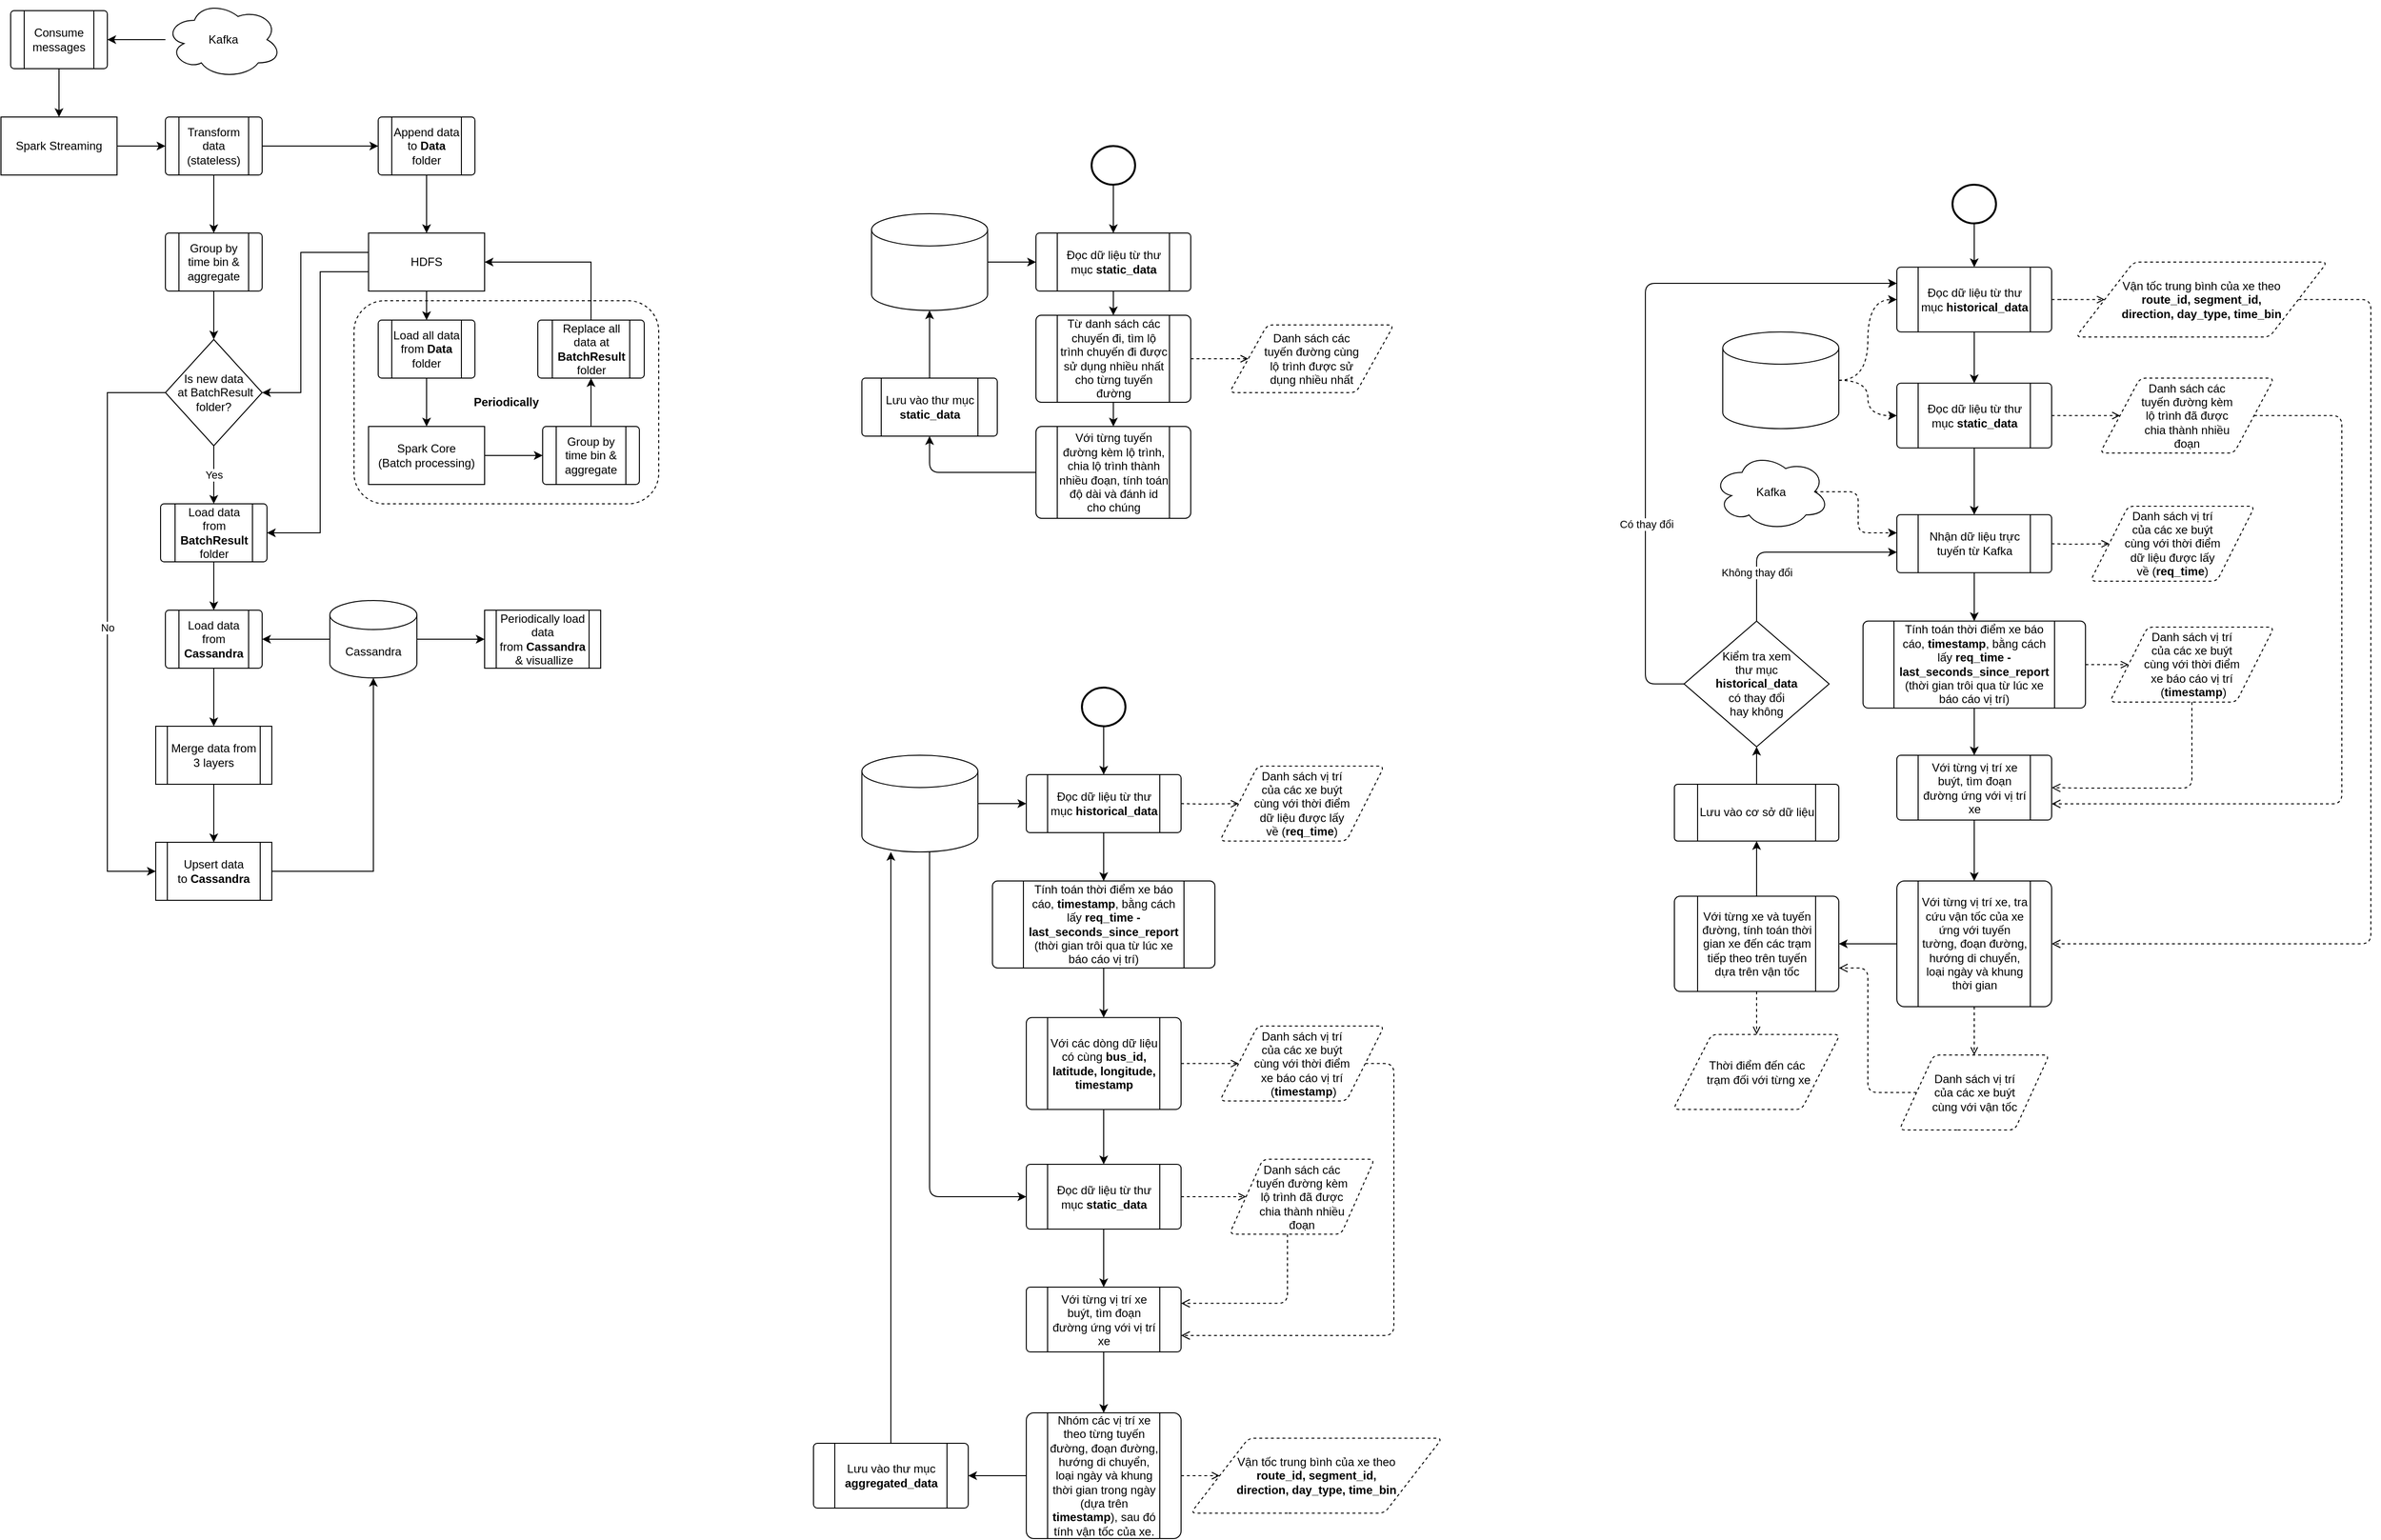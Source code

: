 <mxfile version="14.7.6" type="device"><diagram id="qMFnekn4dBkwKcCyuMU6" name="Page-1"><mxGraphModel dx="1422" dy="801" grid="1" gridSize="10" guides="1" tooltips="1" connect="1" arrows="1" fold="1" page="1" pageScale="1" pageWidth="850" pageHeight="1100" math="0" shadow="0"><root><mxCell id="0"/><mxCell id="1" parent="0"/><mxCell id="l1wOD4nBkUBlTTTb_DvG-64" value="" style="group" parent="1" vertex="1" connectable="0"><mxGeometry x="50" y="400" width="680" height="930" as="geometry"/></mxCell><mxCell id="l1wOD4nBkUBlTTTb_DvG-41" value="&lt;b&gt;Periodically&lt;/b&gt;" style="rounded=1;whiteSpace=wrap;html=1;strokeWidth=1;dashed=1;" parent="l1wOD4nBkUBlTTTb_DvG-64" vertex="1"><mxGeometry x="365" y="310" width="315" height="210" as="geometry"/></mxCell><mxCell id="l1wOD4nBkUBlTTTb_DvG-1" value="Kafka" style="ellipse;shape=cloud;whiteSpace=wrap;html=1;" parent="l1wOD4nBkUBlTTTb_DvG-64" vertex="1"><mxGeometry x="170" width="120" height="80" as="geometry"/></mxCell><mxCell id="l1wOD4nBkUBlTTTb_DvG-2" value="HDFS" style="rounded=0;whiteSpace=wrap;html=1;" parent="l1wOD4nBkUBlTTTb_DvG-64" vertex="1"><mxGeometry x="380" y="240" width="120" height="60" as="geometry"/></mxCell><mxCell id="l1wOD4nBkUBlTTTb_DvG-4" value="Consume messages" style="verticalLabelPosition=middle;verticalAlign=middle;html=1;shape=process;whiteSpace=wrap;rounded=1;size=0.14;arcSize=6;labelPosition=center;align=center;" parent="l1wOD4nBkUBlTTTb_DvG-64" vertex="1"><mxGeometry x="10" y="10" width="100" height="60" as="geometry"/></mxCell><mxCell id="l1wOD4nBkUBlTTTb_DvG-6" style="edgeStyle=orthogonalEdgeStyle;rounded=0;orthogonalLoop=1;jettySize=auto;html=1;" parent="l1wOD4nBkUBlTTTb_DvG-64" source="l1wOD4nBkUBlTTTb_DvG-1" target="l1wOD4nBkUBlTTTb_DvG-4" edge="1"><mxGeometry relative="1" as="geometry"/></mxCell><mxCell id="l1wOD4nBkUBlTTTb_DvG-5" value="Spark Streaming" style="rounded=0;whiteSpace=wrap;html=1;" parent="l1wOD4nBkUBlTTTb_DvG-64" vertex="1"><mxGeometry y="120" width="120" height="60" as="geometry"/></mxCell><mxCell id="l1wOD4nBkUBlTTTb_DvG-7" style="edgeStyle=orthogonalEdgeStyle;rounded=0;orthogonalLoop=1;jettySize=auto;html=1;entryX=0.5;entryY=0;entryDx=0;entryDy=0;" parent="l1wOD4nBkUBlTTTb_DvG-64" source="l1wOD4nBkUBlTTTb_DvG-4" target="l1wOD4nBkUBlTTTb_DvG-5" edge="1"><mxGeometry relative="1" as="geometry"/></mxCell><mxCell id="l1wOD4nBkUBlTTTb_DvG-8" value="Transform data (stateless)" style="verticalLabelPosition=middle;verticalAlign=middle;html=1;shape=process;whiteSpace=wrap;rounded=1;size=0.14;arcSize=6;labelPosition=center;align=center;" parent="l1wOD4nBkUBlTTTb_DvG-64" vertex="1"><mxGeometry x="170" y="120" width="100" height="60" as="geometry"/></mxCell><mxCell id="l1wOD4nBkUBlTTTb_DvG-35" style="edgeStyle=orthogonalEdgeStyle;rounded=0;orthogonalLoop=1;jettySize=auto;html=1;entryX=0;entryY=0.5;entryDx=0;entryDy=0;" parent="l1wOD4nBkUBlTTTb_DvG-64" source="l1wOD4nBkUBlTTTb_DvG-5" target="l1wOD4nBkUBlTTTb_DvG-8" edge="1"><mxGeometry relative="1" as="geometry"/></mxCell><mxCell id="l1wOD4nBkUBlTTTb_DvG-18" style="edgeStyle=orthogonalEdgeStyle;rounded=0;orthogonalLoop=1;jettySize=auto;html=1;" parent="l1wOD4nBkUBlTTTb_DvG-64" source="l1wOD4nBkUBlTTTb_DvG-11" target="l1wOD4nBkUBlTTTb_DvG-2" edge="1"><mxGeometry relative="1" as="geometry"/></mxCell><mxCell id="l1wOD4nBkUBlTTTb_DvG-11" value="Append data to &lt;b&gt;Data&lt;/b&gt; folder" style="verticalLabelPosition=middle;verticalAlign=middle;html=1;shape=process;whiteSpace=wrap;rounded=1;size=0.14;arcSize=6;labelPosition=center;align=center;" parent="l1wOD4nBkUBlTTTb_DvG-64" vertex="1"><mxGeometry x="390" y="120" width="100" height="60" as="geometry"/></mxCell><mxCell id="l1wOD4nBkUBlTTTb_DvG-10" style="edgeStyle=orthogonalEdgeStyle;rounded=0;orthogonalLoop=1;jettySize=auto;html=1;entryX=0;entryY=0.5;entryDx=0;entryDy=0;" parent="l1wOD4nBkUBlTTTb_DvG-64" source="l1wOD4nBkUBlTTTb_DvG-8" target="l1wOD4nBkUBlTTTb_DvG-11" edge="1"><mxGeometry relative="1" as="geometry"><mxPoint x="360" y="150" as="targetPoint"/></mxGeometry></mxCell><mxCell id="l1wOD4nBkUBlTTTb_DvG-14" value="Group by time bin &amp;amp; aggregate" style="verticalLabelPosition=middle;verticalAlign=middle;html=1;shape=process;whiteSpace=wrap;rounded=1;size=0.14;arcSize=6;labelPosition=center;align=center;" parent="l1wOD4nBkUBlTTTb_DvG-64" vertex="1"><mxGeometry x="170" y="240" width="100" height="60" as="geometry"/></mxCell><mxCell id="l1wOD4nBkUBlTTTb_DvG-13" style="edgeStyle=orthogonalEdgeStyle;rounded=0;orthogonalLoop=1;jettySize=auto;html=1;entryX=0.5;entryY=0;entryDx=0;entryDy=0;" parent="l1wOD4nBkUBlTTTb_DvG-64" source="l1wOD4nBkUBlTTTb_DvG-8" target="l1wOD4nBkUBlTTTb_DvG-14" edge="1"><mxGeometry relative="1" as="geometry"><mxPoint x="220" y="230" as="targetPoint"/></mxGeometry></mxCell><mxCell id="l1wOD4nBkUBlTTTb_DvG-16" value="Is new data&lt;br&gt;&amp;nbsp;at BatchResult folder?" style="strokeWidth=1;html=1;shape=mxgraph.flowchart.decision;whiteSpace=wrap;" parent="l1wOD4nBkUBlTTTb_DvG-64" vertex="1"><mxGeometry x="170" y="350" width="100" height="110" as="geometry"/></mxCell><mxCell id="l1wOD4nBkUBlTTTb_DvG-39" style="edgeStyle=orthogonalEdgeStyle;rounded=0;orthogonalLoop=1;jettySize=auto;html=1;entryX=1;entryY=0.5;entryDx=0;entryDy=0;entryPerimeter=0;" parent="l1wOD4nBkUBlTTTb_DvG-64" source="l1wOD4nBkUBlTTTb_DvG-2" target="l1wOD4nBkUBlTTTb_DvG-16" edge="1"><mxGeometry relative="1" as="geometry"><Array as="points"><mxPoint x="310" y="260"/><mxPoint x="310" y="405"/></Array></mxGeometry></mxCell><mxCell id="l1wOD4nBkUBlTTTb_DvG-33" style="edgeStyle=orthogonalEdgeStyle;rounded=0;orthogonalLoop=1;jettySize=auto;html=1;entryX=0.5;entryY=0;entryDx=0;entryDy=0;entryPerimeter=0;" parent="l1wOD4nBkUBlTTTb_DvG-64" source="l1wOD4nBkUBlTTTb_DvG-14" target="l1wOD4nBkUBlTTTb_DvG-16" edge="1"><mxGeometry relative="1" as="geometry"/></mxCell><mxCell id="l1wOD4nBkUBlTTTb_DvG-19" value="Load all data from &lt;b&gt;Data&lt;/b&gt; folder" style="verticalLabelPosition=middle;verticalAlign=middle;html=1;shape=process;whiteSpace=wrap;rounded=1;size=0.14;arcSize=6;labelPosition=center;align=center;" parent="l1wOD4nBkUBlTTTb_DvG-64" vertex="1"><mxGeometry x="390" y="330" width="100" height="60" as="geometry"/></mxCell><mxCell id="l1wOD4nBkUBlTTTb_DvG-20" style="edgeStyle=orthogonalEdgeStyle;rounded=0;orthogonalLoop=1;jettySize=auto;html=1;entryX=0.5;entryY=0;entryDx=0;entryDy=0;" parent="l1wOD4nBkUBlTTTb_DvG-64" source="l1wOD4nBkUBlTTTb_DvG-2" target="l1wOD4nBkUBlTTTb_DvG-19" edge="1"><mxGeometry relative="1" as="geometry"><mxPoint x="440" y="350" as="targetPoint"/></mxGeometry></mxCell><mxCell id="l1wOD4nBkUBlTTTb_DvG-23" value="Spark Core&lt;br&gt;(Batch processing)" style="rounded=0;whiteSpace=wrap;html=1;" parent="l1wOD4nBkUBlTTTb_DvG-64" vertex="1"><mxGeometry x="380" y="440" width="120" height="60" as="geometry"/></mxCell><mxCell id="l1wOD4nBkUBlTTTb_DvG-24" style="edgeStyle=orthogonalEdgeStyle;rounded=0;orthogonalLoop=1;jettySize=auto;html=1;entryX=0.5;entryY=0;entryDx=0;entryDy=0;" parent="l1wOD4nBkUBlTTTb_DvG-64" source="l1wOD4nBkUBlTTTb_DvG-19" target="l1wOD4nBkUBlTTTb_DvG-23" edge="1"><mxGeometry relative="1" as="geometry"/></mxCell><mxCell id="l1wOD4nBkUBlTTTb_DvG-27" value="Group by time bin &amp;amp; aggregate" style="verticalLabelPosition=middle;verticalAlign=middle;html=1;shape=process;whiteSpace=wrap;rounded=1;size=0.14;arcSize=6;labelPosition=center;align=center;" parent="l1wOD4nBkUBlTTTb_DvG-64" vertex="1"><mxGeometry x="560" y="440" width="100" height="60" as="geometry"/></mxCell><mxCell id="l1wOD4nBkUBlTTTb_DvG-25" style="edgeStyle=orthogonalEdgeStyle;rounded=0;orthogonalLoop=1;jettySize=auto;html=1;entryX=0;entryY=0.5;entryDx=0;entryDy=0;" parent="l1wOD4nBkUBlTTTb_DvG-64" source="l1wOD4nBkUBlTTTb_DvG-23" target="l1wOD4nBkUBlTTTb_DvG-27" edge="1"><mxGeometry relative="1" as="geometry"><mxPoint x="560" y="490" as="targetPoint"/></mxGeometry></mxCell><mxCell id="l1wOD4nBkUBlTTTb_DvG-32" style="edgeStyle=orthogonalEdgeStyle;rounded=0;orthogonalLoop=1;jettySize=auto;html=1;entryX=1;entryY=0.5;entryDx=0;entryDy=0;" parent="l1wOD4nBkUBlTTTb_DvG-64" source="l1wOD4nBkUBlTTTb_DvG-30" target="l1wOD4nBkUBlTTTb_DvG-2" edge="1"><mxGeometry relative="1" as="geometry"><Array as="points"><mxPoint x="610" y="270"/></Array></mxGeometry></mxCell><mxCell id="l1wOD4nBkUBlTTTb_DvG-30" value="Replace all data at &lt;b&gt;BatchResult&lt;/b&gt; folder" style="verticalLabelPosition=middle;verticalAlign=middle;html=1;shape=process;whiteSpace=wrap;rounded=1;size=0.14;arcSize=6;labelPosition=center;align=center;" parent="l1wOD4nBkUBlTTTb_DvG-64" vertex="1"><mxGeometry x="555" y="330" width="110" height="60" as="geometry"/></mxCell><mxCell id="l1wOD4nBkUBlTTTb_DvG-31" style="edgeStyle=orthogonalEdgeStyle;rounded=0;orthogonalLoop=1;jettySize=auto;html=1;" parent="l1wOD4nBkUBlTTTb_DvG-64" source="l1wOD4nBkUBlTTTb_DvG-27" target="l1wOD4nBkUBlTTTb_DvG-30" edge="1"><mxGeometry relative="1" as="geometry"/></mxCell><mxCell id="l1wOD4nBkUBlTTTb_DvG-37" value="Load data from &lt;b&gt;BatchResult&lt;/b&gt; folder" style="verticalLabelPosition=middle;verticalAlign=middle;html=1;shape=process;whiteSpace=wrap;rounded=1;size=0.14;arcSize=6;labelPosition=center;align=center;" parent="l1wOD4nBkUBlTTTb_DvG-64" vertex="1"><mxGeometry x="165" y="520" width="110" height="60" as="geometry"/></mxCell><mxCell id="l1wOD4nBkUBlTTTb_DvG-40" style="edgeStyle=orthogonalEdgeStyle;rounded=0;orthogonalLoop=1;jettySize=auto;html=1;entryX=1;entryY=0.5;entryDx=0;entryDy=0;" parent="l1wOD4nBkUBlTTTb_DvG-64" source="l1wOD4nBkUBlTTTb_DvG-2" target="l1wOD4nBkUBlTTTb_DvG-37" edge="1"><mxGeometry relative="1" as="geometry"><Array as="points"><mxPoint x="330" y="280"/><mxPoint x="330" y="550"/></Array></mxGeometry></mxCell><mxCell id="l1wOD4nBkUBlTTTb_DvG-34" value="Yes" style="edgeStyle=orthogonalEdgeStyle;rounded=0;orthogonalLoop=1;jettySize=auto;html=1;entryX=0.5;entryY=0;entryDx=0;entryDy=0;" parent="l1wOD4nBkUBlTTTb_DvG-64" source="l1wOD4nBkUBlTTTb_DvG-16" target="l1wOD4nBkUBlTTTb_DvG-37" edge="1"><mxGeometry relative="1" as="geometry"><mxPoint x="220" y="520" as="targetPoint"/></mxGeometry></mxCell><mxCell id="l1wOD4nBkUBlTTTb_DvG-45" value="Load data from &lt;b&gt;Cassandra&lt;/b&gt;" style="verticalLabelPosition=middle;verticalAlign=middle;html=1;shape=process;whiteSpace=wrap;rounded=1;size=0.14;arcSize=6;labelPosition=center;align=center;" parent="l1wOD4nBkUBlTTTb_DvG-64" vertex="1"><mxGeometry x="170" y="630" width="100" height="60" as="geometry"/></mxCell><mxCell id="l1wOD4nBkUBlTTTb_DvG-48" style="edgeStyle=orthogonalEdgeStyle;rounded=0;orthogonalLoop=1;jettySize=auto;html=1;entryX=0.5;entryY=0;entryDx=0;entryDy=0;" parent="l1wOD4nBkUBlTTTb_DvG-64" source="l1wOD4nBkUBlTTTb_DvG-37" target="l1wOD4nBkUBlTTTb_DvG-45" edge="1"><mxGeometry relative="1" as="geometry"/></mxCell><mxCell id="l1wOD4nBkUBlTTTb_DvG-49" value="Merge data from 3 layers" style="shape=process;whiteSpace=wrap;html=1;backgroundOutline=1;strokeWidth=1;" parent="l1wOD4nBkUBlTTTb_DvG-64" vertex="1"><mxGeometry x="160" y="750" width="120" height="60" as="geometry"/></mxCell><mxCell id="l1wOD4nBkUBlTTTb_DvG-56" style="edgeStyle=orthogonalEdgeStyle;rounded=0;orthogonalLoop=1;jettySize=auto;html=1;entryX=0.5;entryY=0;entryDx=0;entryDy=0;" parent="l1wOD4nBkUBlTTTb_DvG-64" source="l1wOD4nBkUBlTTTb_DvG-45" target="l1wOD4nBkUBlTTTb_DvG-49" edge="1"><mxGeometry relative="1" as="geometry"/></mxCell><mxCell id="l1wOD4nBkUBlTTTb_DvG-61" style="edgeStyle=orthogonalEdgeStyle;rounded=0;orthogonalLoop=1;jettySize=auto;html=1;entryX=1;entryY=0.5;entryDx=0;entryDy=0;" parent="l1wOD4nBkUBlTTTb_DvG-64" source="l1wOD4nBkUBlTTTb_DvG-50" target="l1wOD4nBkUBlTTTb_DvG-45" edge="1"><mxGeometry relative="1" as="geometry"/></mxCell><mxCell id="l1wOD4nBkUBlTTTb_DvG-50" value="Cassandra" style="shape=cylinder3;whiteSpace=wrap;html=1;boundedLbl=1;backgroundOutline=1;size=15;strokeWidth=1;" parent="l1wOD4nBkUBlTTTb_DvG-64" vertex="1"><mxGeometry x="340" y="620" width="90" height="80" as="geometry"/></mxCell><mxCell id="l1wOD4nBkUBlTTTb_DvG-57" style="edgeStyle=orthogonalEdgeStyle;rounded=0;orthogonalLoop=1;jettySize=auto;html=1;entryX=0.5;entryY=1;entryDx=0;entryDy=0;entryPerimeter=0;" parent="l1wOD4nBkUBlTTTb_DvG-64" source="l1wOD4nBkUBlTTTb_DvG-54" target="l1wOD4nBkUBlTTTb_DvG-50" edge="1"><mxGeometry relative="1" as="geometry"/></mxCell><mxCell id="l1wOD4nBkUBlTTTb_DvG-54" value="Upsert data to&amp;nbsp;&lt;b&gt;Cassandra&lt;/b&gt;" style="shape=process;whiteSpace=wrap;html=1;backgroundOutline=1;strokeWidth=1;" parent="l1wOD4nBkUBlTTTb_DvG-64" vertex="1"><mxGeometry x="160" y="870" width="120" height="60" as="geometry"/></mxCell><mxCell id="l1wOD4nBkUBlTTTb_DvG-59" value="No" style="edgeStyle=orthogonalEdgeStyle;rounded=0;orthogonalLoop=1;jettySize=auto;html=1;entryX=0;entryY=0.5;entryDx=0;entryDy=0;" parent="l1wOD4nBkUBlTTTb_DvG-64" source="l1wOD4nBkUBlTTTb_DvG-16" target="l1wOD4nBkUBlTTTb_DvG-54" edge="1"><mxGeometry relative="1" as="geometry"><Array as="points"><mxPoint x="110" y="405"/><mxPoint x="110" y="900"/></Array></mxGeometry></mxCell><mxCell id="l1wOD4nBkUBlTTTb_DvG-55" style="edgeStyle=orthogonalEdgeStyle;rounded=0;orthogonalLoop=1;jettySize=auto;html=1;entryX=0.5;entryY=0;entryDx=0;entryDy=0;" parent="l1wOD4nBkUBlTTTb_DvG-64" source="l1wOD4nBkUBlTTTb_DvG-49" target="l1wOD4nBkUBlTTTb_DvG-54" edge="1"><mxGeometry relative="1" as="geometry"/></mxCell><mxCell id="l1wOD4nBkUBlTTTb_DvG-63" value="Periodically load data from&amp;nbsp;&lt;b&gt;Cassandra&lt;/b&gt;&lt;br&gt;&amp;nbsp;&amp;amp; visuallize" style="shape=process;whiteSpace=wrap;html=1;backgroundOutline=1;strokeWidth=1;" parent="l1wOD4nBkUBlTTTb_DvG-64" vertex="1"><mxGeometry x="500" y="630" width="120" height="60" as="geometry"/></mxCell><mxCell id="l1wOD4nBkUBlTTTb_DvG-62" style="edgeStyle=orthogonalEdgeStyle;rounded=0;orthogonalLoop=1;jettySize=auto;html=1;entryX=0;entryY=0.5;entryDx=0;entryDy=0;" parent="l1wOD4nBkUBlTTTb_DvG-64" source="l1wOD4nBkUBlTTTb_DvG-50" target="l1wOD4nBkUBlTTTb_DvG-63" edge="1"><mxGeometry relative="1" as="geometry"><mxPoint x="490" y="660" as="targetPoint"/></mxGeometry></mxCell><mxCell id="BM1fNFy99L5DrJd4SMUO-16" style="edgeStyle=orthogonalEdgeStyle;curved=1;rounded=0;orthogonalLoop=1;jettySize=auto;html=1;entryX=0.5;entryY=0;entryDx=0;entryDy=0;" parent="1" source="BM1fNFy99L5DrJd4SMUO-6" target="BM1fNFy99L5DrJd4SMUO-14" edge="1"><mxGeometry relative="1" as="geometry"/></mxCell><mxCell id="BM1fNFy99L5DrJd4SMUO-6" value="Đọc dữ liệu từ thư mục&amp;nbsp;&lt;b&gt;static_data&lt;/b&gt;" style="verticalLabelPosition=middle;verticalAlign=middle;html=1;shape=process;whiteSpace=wrap;rounded=1;size=0.14;arcSize=6;strokeWidth=1;labelPosition=center;align=center;" parent="1" vertex="1"><mxGeometry x="1120" y="640" width="160" height="60" as="geometry"/></mxCell><mxCell id="BM1fNFy99L5DrJd4SMUO-7" value="" style="group" parent="1" vertex="1" connectable="0"><mxGeometry x="950" y="620" width="120" height="100" as="geometry"/></mxCell><mxCell id="BM1fNFy99L5DrJd4SMUO-4" value="" style="strokeWidth=1;html=1;shape=mxgraph.flowchart.database;whiteSpace=wrap;" parent="BM1fNFy99L5DrJd4SMUO-7" vertex="1"><mxGeometry width="120" height="100" as="geometry"/></mxCell><mxCell id="BM1fNFy99L5DrJd4SMUO-5" value="" style="shape=image;verticalLabelPosition=bottom;labelBackgroundColor=#ffffff;verticalAlign=top;aspect=fixed;imageAspect=0;image=https://blog.groupe-sii.com/wp-content/uploads/2014/11/hadoop-hdfs.png;" parent="BM1fNFy99L5DrJd4SMUO-7" vertex="1"><mxGeometry x="17.61" y="40" width="84.77" height="40" as="geometry"/></mxCell><mxCell id="BM1fNFy99L5DrJd4SMUO-8" style="edgeStyle=orthogonalEdgeStyle;rounded=0;orthogonalLoop=1;jettySize=auto;html=1;entryX=0;entryY=0.5;entryDx=0;entryDy=0;" parent="1" source="BM1fNFy99L5DrJd4SMUO-4" target="BM1fNFy99L5DrJd4SMUO-6" edge="1"><mxGeometry relative="1" as="geometry"/></mxCell><mxCell id="BM1fNFy99L5DrJd4SMUO-10" style="edgeStyle=orthogonalEdgeStyle;rounded=0;orthogonalLoop=1;jettySize=auto;html=1;" parent="1" source="BM1fNFy99L5DrJd4SMUO-9" target="BM1fNFy99L5DrJd4SMUO-6" edge="1"><mxGeometry relative="1" as="geometry"/></mxCell><mxCell id="BM1fNFy99L5DrJd4SMUO-9" value="" style="strokeWidth=2;html=1;shape=mxgraph.flowchart.start_2;whiteSpace=wrap;" parent="1" vertex="1"><mxGeometry x="1177.5" y="550" width="45" height="40" as="geometry"/></mxCell><mxCell id="BM1fNFy99L5DrJd4SMUO-18" style="edgeStyle=orthogonalEdgeStyle;rounded=0;orthogonalLoop=1;jettySize=auto;html=1;dashed=1;endArrow=open;endFill=0;" parent="1" source="BM1fNFy99L5DrJd4SMUO-14" target="BM1fNFy99L5DrJd4SMUO-19" edge="1"><mxGeometry relative="1" as="geometry"><mxPoint x="1330" y="770" as="targetPoint"/></mxGeometry></mxCell><mxCell id="BM1fNFy99L5DrJd4SMUO-22" style="edgeStyle=orthogonalEdgeStyle;curved=1;rounded=0;orthogonalLoop=1;jettySize=auto;html=1;entryX=0.5;entryY=0;entryDx=0;entryDy=0;" parent="1" source="BM1fNFy99L5DrJd4SMUO-14" target="BM1fNFy99L5DrJd4SMUO-21" edge="1"><mxGeometry relative="1" as="geometry"/></mxCell><mxCell id="BM1fNFy99L5DrJd4SMUO-14" value="Từ danh sách các chuyến đi, tìm lộ trình chuyến đi được sử dụng nhiều nhất cho từng tuyến đường" style="verticalLabelPosition=middle;verticalAlign=middle;html=1;shape=process;whiteSpace=wrap;rounded=1;size=0.14;arcSize=6;strokeWidth=1;labelPosition=center;align=center;" parent="1" vertex="1"><mxGeometry x="1120" y="725" width="160" height="90" as="geometry"/></mxCell><mxCell id="BM1fNFy99L5DrJd4SMUO-19" value="Danh sách các&lt;br&gt;tuyến đường cùng&lt;br&gt;lộ trình được sử&lt;br&gt;dụng nhiều&amp;nbsp;nhất" style="shape=parallelogram;html=1;strokeWidth=1;perimeter=parallelogramPerimeter;whiteSpace=wrap;rounded=1;arcSize=12;size=0.23;horizontal=1;dashed=1;" parent="1" vertex="1"><mxGeometry x="1320" y="735" width="170" height="70" as="geometry"/></mxCell><mxCell id="BM1fNFy99L5DrJd4SMUO-26" style="edgeStyle=orthogonalEdgeStyle;rounded=0;orthogonalLoop=1;jettySize=auto;html=1;entryX=0;entryY=0.5;entryDx=0;entryDy=0;dashed=1;endArrow=open;endFill=0;exitX=1;exitY=0.5;exitDx=0;exitDy=0;" parent="1" source="EC834DUbwCelz73j_CgH-35" target="BM1fNFy99L5DrJd4SMUO-25" edge="1"><mxGeometry relative="1" as="geometry"><mxPoint x="1305" y="1641.75" as="sourcePoint"/></mxGeometry></mxCell><mxCell id="EC834DUbwCelz73j_CgH-4" style="edgeStyle=orthogonalEdgeStyle;rounded=1;orthogonalLoop=1;jettySize=auto;html=1;entryX=0.5;entryY=1;entryDx=0;entryDy=0;" parent="1" source="BM1fNFy99L5DrJd4SMUO-21" target="EC834DUbwCelz73j_CgH-3" edge="1"><mxGeometry relative="1" as="geometry"/></mxCell><mxCell id="BM1fNFy99L5DrJd4SMUO-21" value="Với từng tuyến đường kèm lộ trình, chia lộ trình thành nhiều đoạn, tính toán độ dài và đánh id cho chúng" style="verticalLabelPosition=middle;verticalAlign=middle;html=1;shape=process;whiteSpace=wrap;rounded=1;size=0.14;arcSize=6;strokeWidth=1;labelPosition=center;align=center;" parent="1" vertex="1"><mxGeometry x="1120" y="840" width="160" height="95" as="geometry"/></mxCell><mxCell id="EC834DUbwCelz73j_CgH-43" style="edgeStyle=orthogonalEdgeStyle;rounded=1;orthogonalLoop=1;jettySize=auto;html=1;entryX=1;entryY=0.25;entryDx=0;entryDy=0;endArrow=open;endFill=0;endSize=7;dashed=1;" parent="1" source="BM1fNFy99L5DrJd4SMUO-25" target="EC834DUbwCelz73j_CgH-42" edge="1"><mxGeometry relative="1" as="geometry"><Array as="points"><mxPoint x="1380" y="1747"/></Array></mxGeometry></mxCell><mxCell id="BM1fNFy99L5DrJd4SMUO-25" value="Danh sách các&lt;br&gt;tuyến đường kèm&lt;br&gt;lộ trình đã được&lt;br&gt;chia thành nhiều&lt;br&gt;đoạn" style="shape=parallelogram;html=1;strokeWidth=1;perimeter=parallelogramPerimeter;whiteSpace=wrap;rounded=1;arcSize=12;size=0.23;horizontal=1;dashed=1;" parent="1" vertex="1"><mxGeometry x="1320" y="1597.75" width="150" height="77.5" as="geometry"/></mxCell><mxCell id="EC834DUbwCelz73j_CgH-5" style="edgeStyle=orthogonalEdgeStyle;rounded=1;orthogonalLoop=1;jettySize=auto;html=1;entryX=0.5;entryY=1;entryDx=0;entryDy=0;entryPerimeter=0;" parent="1" source="EC834DUbwCelz73j_CgH-3" target="BM1fNFy99L5DrJd4SMUO-4" edge="1"><mxGeometry relative="1" as="geometry"/></mxCell><mxCell id="EC834DUbwCelz73j_CgH-3" value="Lưu vào thư mục &lt;b&gt;static_data&lt;/b&gt;" style="verticalLabelPosition=middle;verticalAlign=middle;html=1;shape=process;whiteSpace=wrap;rounded=1;size=0.14;arcSize=6;strokeWidth=1;labelPosition=center;align=center;" parent="1" vertex="1"><mxGeometry x="940" y="790" width="140" height="60" as="geometry"/></mxCell><mxCell id="EC834DUbwCelz73j_CgH-7" style="edgeStyle=orthogonalEdgeStyle;curved=1;rounded=0;orthogonalLoop=1;jettySize=auto;html=1;entryX=0.5;entryY=0;entryDx=0;entryDy=0;" parent="1" source="EC834DUbwCelz73j_CgH-8" target="EC834DUbwCelz73j_CgH-17" edge="1"><mxGeometry relative="1" as="geometry"/></mxCell><mxCell id="EC834DUbwCelz73j_CgH-8" value="Đọc dữ liệu từ thư mục&amp;nbsp;&lt;b&gt;historical_data&lt;/b&gt;" style="verticalLabelPosition=middle;verticalAlign=middle;html=1;shape=process;whiteSpace=wrap;rounded=1;size=0.14;arcSize=6;strokeWidth=1;labelPosition=center;align=center;" parent="1" vertex="1"><mxGeometry x="1110" y="1200" width="160" height="60" as="geometry"/></mxCell><mxCell id="EC834DUbwCelz73j_CgH-9" value="" style="group" parent="1" vertex="1" connectable="0"><mxGeometry x="940" y="1180" width="120" height="100" as="geometry"/></mxCell><mxCell id="EC834DUbwCelz73j_CgH-10" value="" style="strokeWidth=1;html=1;shape=mxgraph.flowchart.database;whiteSpace=wrap;" parent="EC834DUbwCelz73j_CgH-9" vertex="1"><mxGeometry width="120" height="100" as="geometry"/></mxCell><mxCell id="EC834DUbwCelz73j_CgH-11" value="" style="shape=image;verticalLabelPosition=bottom;labelBackgroundColor=#ffffff;verticalAlign=top;aspect=fixed;imageAspect=0;image=https://blog.groupe-sii.com/wp-content/uploads/2014/11/hadoop-hdfs.png;" parent="EC834DUbwCelz73j_CgH-9" vertex="1"><mxGeometry x="17.61" y="40" width="84.77" height="40" as="geometry"/></mxCell><mxCell id="EC834DUbwCelz73j_CgH-12" style="edgeStyle=orthogonalEdgeStyle;rounded=0;orthogonalLoop=1;jettySize=auto;html=1;entryX=0;entryY=0.5;entryDx=0;entryDy=0;" parent="1" source="EC834DUbwCelz73j_CgH-10" target="EC834DUbwCelz73j_CgH-8" edge="1"><mxGeometry relative="1" as="geometry"/></mxCell><mxCell id="EC834DUbwCelz73j_CgH-13" style="edgeStyle=orthogonalEdgeStyle;rounded=0;orthogonalLoop=1;jettySize=auto;html=1;" parent="1" source="EC834DUbwCelz73j_CgH-14" target="EC834DUbwCelz73j_CgH-8" edge="1"><mxGeometry relative="1" as="geometry"/></mxCell><mxCell id="EC834DUbwCelz73j_CgH-14" value="" style="strokeWidth=2;html=1;shape=mxgraph.flowchart.start_2;whiteSpace=wrap;" parent="1" vertex="1"><mxGeometry x="1167.5" y="1110" width="45" height="40" as="geometry"/></mxCell><mxCell id="EC834DUbwCelz73j_CgH-16" style="edgeStyle=orthogonalEdgeStyle;curved=1;rounded=0;orthogonalLoop=1;jettySize=auto;html=1;entryX=0.5;entryY=0;entryDx=0;entryDy=0;" parent="1" source="EC834DUbwCelz73j_CgH-17" target="EC834DUbwCelz73j_CgH-21" edge="1"><mxGeometry relative="1" as="geometry"/></mxCell><mxCell id="EC834DUbwCelz73j_CgH-17" value="Tính toán thời điểm xe báo cáo, &lt;b&gt;timestamp&lt;/b&gt;, bằng cách lấy &lt;b&gt;req_time - last_seconds_since_report&lt;/b&gt; (thời gian trôi qua từ lúc xe báo cáo vị trí)" style="verticalLabelPosition=middle;verticalAlign=middle;html=1;shape=process;whiteSpace=wrap;rounded=1;size=0.14;arcSize=6;strokeWidth=1;labelPosition=center;align=center;" parent="1" vertex="1"><mxGeometry x="1075" y="1310" width="230" height="90" as="geometry"/></mxCell><mxCell id="EC834DUbwCelz73j_CgH-21" value="Với các dòng dữ liệu có cùng &lt;b&gt;bus_id, latitude, longitude,&lt;br&gt;&lt;/b&gt;&lt;b&gt;timestamp&lt;/b&gt;" style="verticalLabelPosition=middle;verticalAlign=middle;html=1;shape=process;whiteSpace=wrap;rounded=1;size=0.14;arcSize=6;strokeWidth=1;labelPosition=center;align=center;" parent="1" vertex="1"><mxGeometry x="1110" y="1451.25" width="160" height="95" as="geometry"/></mxCell><mxCell id="EC834DUbwCelz73j_CgH-25" style="edgeStyle=orthogonalEdgeStyle;rounded=0;orthogonalLoop=1;jettySize=auto;html=1;dashed=1;endArrow=open;endFill=0;" parent="1" target="EC834DUbwCelz73j_CgH-26" edge="1"><mxGeometry relative="1" as="geometry"><mxPoint x="1340" y="1225" as="targetPoint"/><mxPoint x="1270" y="1230" as="sourcePoint"/></mxGeometry></mxCell><mxCell id="EC834DUbwCelz73j_CgH-26" value="Danh sách vị trí&lt;br&gt;của các xe buýt&lt;br&gt;cùng với thời điểm&lt;br&gt;dữ liệu được lấy&lt;br&gt;về (&lt;b&gt;req_time&lt;/b&gt;)" style="shape=parallelogram;html=1;strokeWidth=1;perimeter=parallelogramPerimeter;whiteSpace=wrap;rounded=1;arcSize=12;size=0.23;horizontal=1;dashed=1;" parent="1" vertex="1"><mxGeometry x="1310" y="1191.25" width="170" height="77.5" as="geometry"/></mxCell><mxCell id="EC834DUbwCelz73j_CgH-28" style="edgeStyle=orthogonalEdgeStyle;rounded=0;orthogonalLoop=1;jettySize=auto;html=1;dashed=1;endArrow=open;endFill=0;exitX=1;exitY=0.5;exitDx=0;exitDy=0;" parent="1" source="EC834DUbwCelz73j_CgH-21" target="EC834DUbwCelz73j_CgH-29" edge="1"><mxGeometry relative="1" as="geometry"><mxPoint x="1370" y="1482.5" as="targetPoint"/><mxPoint x="1300" y="1487.5" as="sourcePoint"/></mxGeometry></mxCell><mxCell id="EC834DUbwCelz73j_CgH-44" style="edgeStyle=orthogonalEdgeStyle;rounded=1;orthogonalLoop=1;jettySize=auto;html=1;dashed=1;endArrow=open;endFill=0;endSize=7;" parent="1" source="EC834DUbwCelz73j_CgH-29" edge="1"><mxGeometry relative="1" as="geometry"><mxPoint x="1270" y="1780" as="targetPoint"/><Array as="points"><mxPoint x="1490" y="1499"/><mxPoint x="1490" y="1780"/></Array></mxGeometry></mxCell><mxCell id="EC834DUbwCelz73j_CgH-29" value="Danh sách vị trí&lt;br&gt;của các xe buýt&lt;br&gt;cùng với thời điểm&lt;br&gt;xe báo cáo vị trí&lt;br&gt;&amp;nbsp;(&lt;b&gt;timestamp&lt;/b&gt;)" style="shape=parallelogram;html=1;strokeWidth=1;perimeter=parallelogramPerimeter;whiteSpace=wrap;rounded=1;arcSize=12;size=0.23;horizontal=1;dashed=1;" parent="1" vertex="1"><mxGeometry x="1310" y="1460" width="170" height="77.5" as="geometry"/></mxCell><mxCell id="EC834DUbwCelz73j_CgH-34" style="edgeStyle=orthogonalEdgeStyle;rounded=1;orthogonalLoop=1;jettySize=auto;html=1;entryX=0.5;entryY=0;entryDx=0;entryDy=0;exitX=0.5;exitY=1;exitDx=0;exitDy=0;" parent="1" source="EC834DUbwCelz73j_CgH-21" target="EC834DUbwCelz73j_CgH-35" edge="1"><mxGeometry relative="1" as="geometry"><mxPoint x="1180" y="1563.13" as="sourcePoint"/></mxGeometry></mxCell><mxCell id="EC834DUbwCelz73j_CgH-35" value="Đọc dữ liệu từ thư mục &lt;b&gt;static_data&lt;/b&gt;" style="verticalLabelPosition=middle;verticalAlign=middle;html=1;shape=process;whiteSpace=wrap;rounded=1;size=0.14;arcSize=6;strokeWidth=1;labelPosition=center;align=center;" parent="1" vertex="1"><mxGeometry x="1110" y="1603" width="160" height="67" as="geometry"/></mxCell><mxCell id="EC834DUbwCelz73j_CgH-37" style="edgeStyle=orthogonalEdgeStyle;rounded=1;orthogonalLoop=1;jettySize=auto;html=1;entryX=0;entryY=0.5;entryDx=0;entryDy=0;" parent="1" source="EC834DUbwCelz73j_CgH-10" target="EC834DUbwCelz73j_CgH-35" edge="1"><mxGeometry relative="1" as="geometry"><mxPoint x="1190" y="1546.25" as="sourcePoint"/><mxPoint x="1190" y="1603" as="targetPoint"/><Array as="points"><mxPoint x="1010" y="1637"/></Array></mxGeometry></mxCell><mxCell id="EC834DUbwCelz73j_CgH-41" style="edgeStyle=orthogonalEdgeStyle;rounded=1;orthogonalLoop=1;jettySize=auto;html=1;entryX=0.5;entryY=0;entryDx=0;entryDy=0;exitX=0.5;exitY=1;exitDx=0;exitDy=0;" parent="1" source="EC834DUbwCelz73j_CgH-35" target="EC834DUbwCelz73j_CgH-42" edge="1"><mxGeometry relative="1" as="geometry"><mxPoint x="1195" y="1700" as="sourcePoint"/></mxGeometry></mxCell><mxCell id="EC834DUbwCelz73j_CgH-42" value="Với từng vị trí xe buýt, tìm đoạn đường ứng với vị trí xe" style="verticalLabelPosition=middle;verticalAlign=middle;html=1;shape=process;whiteSpace=wrap;rounded=1;size=0.14;arcSize=6;strokeWidth=1;labelPosition=center;align=center;" parent="1" vertex="1"><mxGeometry x="1110" y="1730" width="160" height="67" as="geometry"/></mxCell><mxCell id="EC834DUbwCelz73j_CgH-47" value="Nhóm các vị trí xe theo từng tuyến đường, đoạn đường, hướng di chuyển, loại ngày và khung thời gian trong ngày (dựa trên &lt;b&gt;timestamp&lt;/b&gt;), sau đó tính vận tốc của xe." style="verticalLabelPosition=middle;verticalAlign=middle;html=1;shape=process;whiteSpace=wrap;rounded=1;size=0.14;arcSize=6;strokeWidth=1;labelPosition=center;align=center;" parent="1" vertex="1"><mxGeometry x="1110" y="1860" width="160" height="130" as="geometry"/></mxCell><mxCell id="EC834DUbwCelz73j_CgH-48" style="edgeStyle=orthogonalEdgeStyle;rounded=1;orthogonalLoop=1;jettySize=auto;html=1;entryX=0.5;entryY=0;entryDx=0;entryDy=0;exitX=0.5;exitY=1;exitDx=0;exitDy=0;" parent="1" source="EC834DUbwCelz73j_CgH-42" target="EC834DUbwCelz73j_CgH-47" edge="1"><mxGeometry relative="1" as="geometry"><mxPoint x="1195" y="1860" as="sourcePoint"/></mxGeometry></mxCell><mxCell id="EC834DUbwCelz73j_CgH-49" style="edgeStyle=orthogonalEdgeStyle;rounded=0;orthogonalLoop=1;jettySize=auto;html=1;entryX=0;entryY=0.5;entryDx=0;entryDy=0;dashed=1;endArrow=open;endFill=0;exitX=1;exitY=0.5;exitDx=0;exitDy=0;" parent="1" source="EC834DUbwCelz73j_CgH-47" target="EC834DUbwCelz73j_CgH-50" edge="1"><mxGeometry relative="1" as="geometry"><mxPoint x="1340" y="1878.75" as="sourcePoint"/></mxGeometry></mxCell><mxCell id="EC834DUbwCelz73j_CgH-50" value="Vận tốc trung bình của xe theo&lt;br&gt;&lt;b&gt;route_id, segment_id, &lt;br&gt;direction, day_type, time_bin&lt;/b&gt;" style="shape=parallelogram;html=1;strokeWidth=1;perimeter=parallelogramPerimeter;whiteSpace=wrap;rounded=1;arcSize=12;size=0.23;horizontal=1;dashed=1;" parent="1" vertex="1"><mxGeometry x="1280" y="1886.25" width="260" height="77.5" as="geometry"/></mxCell><mxCell id="EC834DUbwCelz73j_CgH-51" value="Lưu vào thư mục &lt;b&gt;aggregated_data&lt;/b&gt;" style="verticalLabelPosition=middle;verticalAlign=middle;html=1;shape=process;whiteSpace=wrap;rounded=1;size=0.14;arcSize=6;strokeWidth=1;labelPosition=center;align=center;" parent="1" vertex="1"><mxGeometry x="890" y="1891.5" width="160" height="67" as="geometry"/></mxCell><mxCell id="EC834DUbwCelz73j_CgH-52" style="edgeStyle=orthogonalEdgeStyle;rounded=1;orthogonalLoop=1;jettySize=auto;html=1;entryX=1;entryY=0.5;entryDx=0;entryDy=0;exitX=0;exitY=0.5;exitDx=0;exitDy=0;" parent="1" source="EC834DUbwCelz73j_CgH-47" target="EC834DUbwCelz73j_CgH-51" edge="1"><mxGeometry relative="1" as="geometry"><mxPoint x="800" y="1770" as="sourcePoint"/></mxGeometry></mxCell><mxCell id="EC834DUbwCelz73j_CgH-53" style="edgeStyle=orthogonalEdgeStyle;rounded=1;orthogonalLoop=1;jettySize=auto;html=1;exitX=0.5;exitY=0;exitDx=0;exitDy=0;" parent="1" source="EC834DUbwCelz73j_CgH-51" target="EC834DUbwCelz73j_CgH-10" edge="1"><mxGeometry relative="1" as="geometry"><mxPoint x="1110" y="1925" as="sourcePoint"/><mxPoint x="940" y="1300" as="targetPoint"/><Array as="points"><mxPoint x="970" y="1490"/><mxPoint x="970" y="1490"/></Array></mxGeometry></mxCell><mxCell id="EC834DUbwCelz73j_CgH-54" style="edgeStyle=orthogonalEdgeStyle;rounded=0;orthogonalLoop=1;jettySize=auto;html=1;entryX=0;entryY=0.5;entryDx=0;entryDy=0;dashed=1;endArrow=open;endFill=0;exitX=1;exitY=0.5;exitDx=0;exitDy=0;" parent="1" source="EC834DUbwCelz73j_CgH-74" target="EC834DUbwCelz73j_CgH-56" edge="1"><mxGeometry relative="1" as="geometry"><mxPoint x="2194.97" y="1223.5" as="sourcePoint"/></mxGeometry></mxCell><mxCell id="EC834DUbwCelz73j_CgH-108" style="edgeStyle=orthogonalEdgeStyle;rounded=1;orthogonalLoop=1;jettySize=auto;html=1;entryX=1;entryY=0.75;entryDx=0;entryDy=0;dashed=1;endArrow=open;endFill=0;endSize=7;" parent="1" source="EC834DUbwCelz73j_CgH-56" target="EC834DUbwCelz73j_CgH-77" edge="1"><mxGeometry relative="1" as="geometry"><Array as="points"><mxPoint x="2470" y="829"/><mxPoint x="2470" y="1230"/></Array></mxGeometry></mxCell><mxCell id="EC834DUbwCelz73j_CgH-56" value="Danh sách các&lt;br&gt;tuyến đường kèm&lt;br&gt;lộ trình đã được&lt;br&gt;chia thành nhiều&lt;br&gt;đoạn" style="shape=parallelogram;html=1;strokeWidth=1;perimeter=parallelogramPerimeter;whiteSpace=wrap;rounded=1;arcSize=12;size=0.23;horizontal=1;dashed=1;" parent="1" vertex="1"><mxGeometry x="2220" y="790" width="180" height="77.5" as="geometry"/></mxCell><mxCell id="EC834DUbwCelz73j_CgH-57" style="edgeStyle=orthogonalEdgeStyle;curved=1;rounded=0;orthogonalLoop=1;jettySize=auto;html=1;entryX=0.5;entryY=0;entryDx=0;entryDy=0;" parent="1" source="EC834DUbwCelz73j_CgH-58" target="EC834DUbwCelz73j_CgH-66" edge="1"><mxGeometry relative="1" as="geometry"/></mxCell><mxCell id="EC834DUbwCelz73j_CgH-58" value="Nhận dữ liệu trực tuyến từ Kafka" style="verticalLabelPosition=middle;verticalAlign=middle;html=1;shape=process;whiteSpace=wrap;rounded=1;size=0.14;arcSize=6;strokeWidth=1;labelPosition=center;align=center;" parent="1" vertex="1"><mxGeometry x="2010" y="931.25" width="160" height="60" as="geometry"/></mxCell><mxCell id="EC834DUbwCelz73j_CgH-59" value="" style="group" parent="1" vertex="1" connectable="0"><mxGeometry x="1830" y="742.25" width="120" height="100" as="geometry"/></mxCell><mxCell id="EC834DUbwCelz73j_CgH-60" value="" style="strokeWidth=1;html=1;shape=mxgraph.flowchart.database;whiteSpace=wrap;" parent="EC834DUbwCelz73j_CgH-59" vertex="1"><mxGeometry width="120" height="100" as="geometry"/></mxCell><mxCell id="EC834DUbwCelz73j_CgH-61" value="" style="shape=image;verticalLabelPosition=bottom;labelBackgroundColor=#ffffff;verticalAlign=top;aspect=fixed;imageAspect=0;image=https://blog.groupe-sii.com/wp-content/uploads/2014/11/hadoop-hdfs.png;" parent="EC834DUbwCelz73j_CgH-59" vertex="1"><mxGeometry x="17.61" y="40" width="84.77" height="40" as="geometry"/></mxCell><mxCell id="EC834DUbwCelz73j_CgH-64" value="" style="strokeWidth=2;html=1;shape=mxgraph.flowchart.start_2;whiteSpace=wrap;" parent="1" vertex="1"><mxGeometry x="2067.5" y="590" width="45" height="40" as="geometry"/></mxCell><mxCell id="EC834DUbwCelz73j_CgH-66" value="Tính toán thời điểm xe báo cáo, &lt;b&gt;timestamp&lt;/b&gt;, bằng cách lấy &lt;b&gt;req_time - last_seconds_since_report&lt;/b&gt; (thời gian trôi qua từ lúc xe báo cáo vị trí)" style="verticalLabelPosition=middle;verticalAlign=middle;html=1;shape=process;whiteSpace=wrap;rounded=1;size=0.14;arcSize=6;strokeWidth=1;labelPosition=center;align=center;" parent="1" vertex="1"><mxGeometry x="1975" y="1041.25" width="230" height="90" as="geometry"/></mxCell><mxCell id="EC834DUbwCelz73j_CgH-68" style="edgeStyle=orthogonalEdgeStyle;rounded=0;orthogonalLoop=1;jettySize=auto;html=1;dashed=1;endArrow=open;endFill=0;" parent="1" target="EC834DUbwCelz73j_CgH-69" edge="1"><mxGeometry relative="1" as="geometry"><mxPoint x="2240" y="956.25" as="targetPoint"/><mxPoint x="2170.0" y="961.25" as="sourcePoint"/></mxGeometry></mxCell><mxCell id="EC834DUbwCelz73j_CgH-69" value="Danh sách vị trí&lt;br&gt;của các xe buýt&lt;br&gt;cùng với thời điểm&lt;br&gt;dữ liệu được lấy&lt;br&gt;về (&lt;b&gt;req_time&lt;/b&gt;)" style="shape=parallelogram;html=1;strokeWidth=1;perimeter=parallelogramPerimeter;whiteSpace=wrap;rounded=1;arcSize=12;size=0.23;horizontal=1;dashed=1;" parent="1" vertex="1"><mxGeometry x="2210" y="922.5" width="170" height="77.5" as="geometry"/></mxCell><mxCell id="EC834DUbwCelz73j_CgH-70" style="edgeStyle=orthogonalEdgeStyle;rounded=0;orthogonalLoop=1;jettySize=auto;html=1;dashed=1;endArrow=open;endFill=0;exitX=1;exitY=0.5;exitDx=0;exitDy=0;" parent="1" source="EC834DUbwCelz73j_CgH-66" target="EC834DUbwCelz73j_CgH-72" edge="1"><mxGeometry relative="1" as="geometry"><mxPoint x="2259.97" y="1083.75" as="targetPoint"/><mxPoint x="2159.97" y="1100" as="sourcePoint"/></mxGeometry></mxCell><mxCell id="EC834DUbwCelz73j_CgH-109" style="edgeStyle=orthogonalEdgeStyle;rounded=1;orthogonalLoop=1;jettySize=auto;html=1;entryX=1;entryY=0.5;entryDx=0;entryDy=0;dashed=1;endArrow=open;endFill=0;endSize=7;" parent="1" source="EC834DUbwCelz73j_CgH-72" target="EC834DUbwCelz73j_CgH-77" edge="1"><mxGeometry relative="1" as="geometry"><Array as="points"><mxPoint x="2315" y="1214"/><mxPoint x="2200" y="1214"/></Array></mxGeometry></mxCell><mxCell id="EC834DUbwCelz73j_CgH-72" value="Danh sách vị trí&lt;br&gt;của các xe buýt&lt;br&gt;cùng với thời điểm&lt;br&gt;xe báo cáo vị trí&lt;br&gt;&amp;nbsp;(&lt;b&gt;timestamp&lt;/b&gt;)" style="shape=parallelogram;html=1;strokeWidth=1;perimeter=parallelogramPerimeter;whiteSpace=wrap;rounded=1;arcSize=12;size=0.23;horizontal=1;dashed=1;" parent="1" vertex="1"><mxGeometry x="2230" y="1047.5" width="170" height="77.5" as="geometry"/></mxCell><mxCell id="EC834DUbwCelz73j_CgH-74" value="Đọc dữ liệu từ thư mục &lt;b&gt;static_data&lt;/b&gt;" style="verticalLabelPosition=middle;verticalAlign=middle;html=1;shape=process;whiteSpace=wrap;rounded=1;size=0.14;arcSize=6;strokeWidth=1;labelPosition=center;align=center;" parent="1" vertex="1"><mxGeometry x="2010" y="795.25" width="160" height="67" as="geometry"/></mxCell><mxCell id="EC834DUbwCelz73j_CgH-77" value="Với từng vị trí xe buýt, tìm đoạn đường ứng với vị trí xe" style="verticalLabelPosition=middle;verticalAlign=middle;html=1;shape=process;whiteSpace=wrap;rounded=1;size=0.14;arcSize=6;strokeWidth=1;labelPosition=center;align=center;" parent="1" vertex="1"><mxGeometry x="2010" y="1180" width="160" height="67" as="geometry"/></mxCell><mxCell id="EC834DUbwCelz73j_CgH-78" value="Với từng vị trí xe, tra cứu vận tốc của xe ứng với tuyến tường, đoạn đường, hướng di chuyển, loại ngày và khung thời gian" style="verticalLabelPosition=middle;verticalAlign=middle;html=1;shape=process;whiteSpace=wrap;rounded=1;size=0.14;arcSize=6;strokeWidth=1;labelPosition=center;align=center;" parent="1" vertex="1"><mxGeometry x="2010" y="1310" width="160" height="130" as="geometry"/></mxCell><mxCell id="EC834DUbwCelz73j_CgH-79" style="edgeStyle=orthogonalEdgeStyle;rounded=1;orthogonalLoop=1;jettySize=auto;html=1;entryX=0.5;entryY=0;entryDx=0;entryDy=0;exitX=0.5;exitY=1;exitDx=0;exitDy=0;" parent="1" source="EC834DUbwCelz73j_CgH-77" target="EC834DUbwCelz73j_CgH-78" edge="1"><mxGeometry relative="1" as="geometry"><mxPoint x="2095" y="1473" as="sourcePoint"/></mxGeometry></mxCell><mxCell id="EC834DUbwCelz73j_CgH-80" style="edgeStyle=orthogonalEdgeStyle;rounded=0;orthogonalLoop=1;jettySize=auto;html=1;entryX=0;entryY=0.5;entryDx=0;entryDy=0;dashed=1;endArrow=open;endFill=0;exitX=1;exitY=0.5;exitDx=0;exitDy=0;" parent="1" source="EC834DUbwCelz73j_CgH-102" target="EC834DUbwCelz73j_CgH-81" edge="1"><mxGeometry relative="1" as="geometry"><mxPoint x="2180" y="687.5" as="sourcePoint"/></mxGeometry></mxCell><mxCell id="EC834DUbwCelz73j_CgH-110" style="edgeStyle=orthogonalEdgeStyle;rounded=1;orthogonalLoop=1;jettySize=auto;html=1;entryX=1;entryY=0.5;entryDx=0;entryDy=0;dashed=1;endArrow=open;endFill=0;endSize=7;" parent="1" source="EC834DUbwCelz73j_CgH-81" target="EC834DUbwCelz73j_CgH-78" edge="1"><mxGeometry relative="1" as="geometry"><Array as="points"><mxPoint x="2500" y="709"/><mxPoint x="2500" y="1375"/></Array></mxGeometry></mxCell><mxCell id="EC834DUbwCelz73j_CgH-81" value="Vận tốc trung bình của xe theo&lt;br&gt;&lt;b&gt;route_id, segment_id, &lt;br&gt;direction, day_type, time_bin&lt;/b&gt;" style="shape=parallelogram;html=1;strokeWidth=1;perimeter=parallelogramPerimeter;whiteSpace=wrap;rounded=1;arcSize=12;size=0.23;horizontal=1;dashed=1;" parent="1" vertex="1"><mxGeometry x="2195" y="670" width="260" height="77.5" as="geometry"/></mxCell><mxCell id="EC834DUbwCelz73j_CgH-82" value="Với từng xe và tuyến đường, tính toán thời gian xe đến các trạm tiếp theo trên tuyến dựa trên vận tốc" style="verticalLabelPosition=middle;verticalAlign=middle;html=1;shape=process;whiteSpace=wrap;rounded=1;size=0.14;arcSize=6;strokeWidth=1;labelPosition=center;align=center;" parent="1" vertex="1"><mxGeometry x="1780" y="1325.75" width="170" height="98.5" as="geometry"/></mxCell><mxCell id="EC834DUbwCelz73j_CgH-83" style="edgeStyle=orthogonalEdgeStyle;rounded=1;orthogonalLoop=1;jettySize=auto;html=1;entryX=1;entryY=0.5;entryDx=0;entryDy=0;exitX=0;exitY=0.5;exitDx=0;exitDy=0;" parent="1" source="EC834DUbwCelz73j_CgH-78" target="EC834DUbwCelz73j_CgH-82" edge="1"><mxGeometry relative="1" as="geometry"><mxPoint x="1700" y="1383" as="sourcePoint"/></mxGeometry></mxCell><mxCell id="EC834DUbwCelz73j_CgH-85" value="Kafka" style="ellipse;shape=cloud;whiteSpace=wrap;html=1;" parent="1" vertex="1"><mxGeometry x="1820" y="867.5" width="120" height="80" as="geometry"/></mxCell><mxCell id="EC834DUbwCelz73j_CgH-95" style="edgeStyle=orthogonalEdgeStyle;orthogonalLoop=1;jettySize=auto;html=1;exitX=0.875;exitY=0.5;exitDx=0;exitDy=0;exitPerimeter=0;rounded=1;dashed=1;" parent="1" source="EC834DUbwCelz73j_CgH-85" target="EC834DUbwCelz73j_CgH-58" edge="1"><mxGeometry relative="1" as="geometry"><mxPoint x="2090" y="858.25" as="sourcePoint"/><mxPoint x="2090" y="931.25" as="targetPoint"/><Array as="points"><mxPoint x="1970" y="908"/><mxPoint x="1970" y="950"/></Array></mxGeometry></mxCell><mxCell id="EC834DUbwCelz73j_CgH-102" value="Đọc dữ liệu từ thư mục &lt;b&gt;historical_data&lt;/b&gt;" style="verticalLabelPosition=middle;verticalAlign=middle;html=1;shape=process;whiteSpace=wrap;rounded=1;size=0.14;arcSize=6;strokeWidth=1;labelPosition=center;align=center;" parent="1" vertex="1"><mxGeometry x="2010" y="675.25" width="160" height="67" as="geometry"/></mxCell><mxCell id="EC834DUbwCelz73j_CgH-107" style="edgeStyle=orthogonalEdgeStyle;curved=1;rounded=0;orthogonalLoop=1;jettySize=auto;html=1;entryX=0.5;entryY=0;entryDx=0;entryDy=0;" parent="1" source="EC834DUbwCelz73j_CgH-66" target="EC834DUbwCelz73j_CgH-77" edge="1"><mxGeometry relative="1" as="geometry"><mxPoint x="2090" y="1130" as="sourcePoint"/></mxGeometry></mxCell><mxCell id="EC834DUbwCelz73j_CgH-111" style="edgeStyle=orthogonalEdgeStyle;curved=1;rounded=0;orthogonalLoop=1;jettySize=auto;html=1;exitX=0.5;exitY=1;exitDx=0;exitDy=0;" parent="1" source="EC834DUbwCelz73j_CgH-74" target="EC834DUbwCelz73j_CgH-58" edge="1"><mxGeometry relative="1" as="geometry"/></mxCell><mxCell id="EC834DUbwCelz73j_CgH-112" style="edgeStyle=orthogonalEdgeStyle;curved=1;rounded=0;orthogonalLoop=1;jettySize=auto;html=1;" parent="1" source="EC834DUbwCelz73j_CgH-102" target="EC834DUbwCelz73j_CgH-74" edge="1"><mxGeometry relative="1" as="geometry"/></mxCell><mxCell id="EC834DUbwCelz73j_CgH-113" style="edgeStyle=orthogonalEdgeStyle;curved=1;rounded=0;orthogonalLoop=1;jettySize=auto;html=1;exitX=0.5;exitY=1;exitDx=0;exitDy=0;exitPerimeter=0;" parent="1" source="EC834DUbwCelz73j_CgH-64" target="EC834DUbwCelz73j_CgH-102" edge="1"><mxGeometry relative="1" as="geometry"><Array as="points"/></mxGeometry></mxCell><mxCell id="EC834DUbwCelz73j_CgH-114" style="edgeStyle=orthogonalEdgeStyle;curved=1;rounded=0;orthogonalLoop=1;jettySize=auto;html=1;exitX=1;exitY=0.5;exitDx=0;exitDy=0;exitPerimeter=0;dashed=1;" parent="1" source="EC834DUbwCelz73j_CgH-60" target="EC834DUbwCelz73j_CgH-102" edge="1"><mxGeometry relative="1" as="geometry"/></mxCell><mxCell id="EC834DUbwCelz73j_CgH-116" style="edgeStyle=orthogonalEdgeStyle;curved=1;rounded=0;orthogonalLoop=1;jettySize=auto;html=1;exitX=1;exitY=0.5;exitDx=0;exitDy=0;exitPerimeter=0;entryX=0;entryY=0.5;entryDx=0;entryDy=0;dashed=1;" parent="1" source="EC834DUbwCelz73j_CgH-60" target="EC834DUbwCelz73j_CgH-74" edge="1"><mxGeometry relative="1" as="geometry"/></mxCell><mxCell id="EC834DUbwCelz73j_CgH-117" style="edgeStyle=orthogonalEdgeStyle;rounded=0;orthogonalLoop=1;jettySize=auto;html=1;dashed=1;endArrow=open;endFill=0;" parent="1" source="EC834DUbwCelz73j_CgH-78" target="EC834DUbwCelz73j_CgH-118" edge="1"><mxGeometry relative="1" as="geometry"><mxPoint x="2014.97" y="1526.25" as="targetPoint"/><mxPoint x="1960" y="1528.75" as="sourcePoint"/></mxGeometry></mxCell><mxCell id="EC834DUbwCelz73j_CgH-119" style="edgeStyle=orthogonalEdgeStyle;rounded=1;orthogonalLoop=1;jettySize=auto;html=1;dashed=1;endArrow=open;endFill=0;endSize=7;entryX=1;entryY=0.75;entryDx=0;entryDy=0;" parent="1" source="EC834DUbwCelz73j_CgH-118" target="EC834DUbwCelz73j_CgH-82" edge="1"><mxGeometry relative="1" as="geometry"><Array as="points"><mxPoint x="1980" y="1529"/><mxPoint x="1980" y="1400"/><mxPoint x="1950" y="1400"/></Array></mxGeometry></mxCell><mxCell id="EC834DUbwCelz73j_CgH-118" value="Danh sách vị trí&lt;br&gt;của các xe buýt&lt;br&gt;cùng với vận tốc" style="shape=parallelogram;html=1;strokeWidth=1;perimeter=parallelogramPerimeter;whiteSpace=wrap;rounded=1;arcSize=12;size=0.23;horizontal=1;dashed=1;" parent="1" vertex="1"><mxGeometry x="2012.5" y="1490" width="155" height="77.5" as="geometry"/></mxCell><mxCell id="EC834DUbwCelz73j_CgH-122" style="edgeStyle=orthogonalEdgeStyle;rounded=0;orthogonalLoop=1;jettySize=auto;html=1;dashed=1;endArrow=open;endFill=0;" parent="1" source="EC834DUbwCelz73j_CgH-82" target="EC834DUbwCelz73j_CgH-123" edge="1"><mxGeometry relative="1" as="geometry"><mxPoint x="1582.47" y="1346.25" as="targetPoint"/><mxPoint x="1657.5" y="1260" as="sourcePoint"/></mxGeometry></mxCell><mxCell id="EC834DUbwCelz73j_CgH-123" value="Thời điểm đến các&lt;br&gt;&amp;nbsp;trạm đối với từng xe" style="shape=parallelogram;html=1;strokeWidth=1;perimeter=parallelogramPerimeter;whiteSpace=wrap;rounded=1;arcSize=12;size=0.23;horizontal=1;dashed=1;" parent="1" vertex="1"><mxGeometry x="1778.75" y="1468.75" width="172.5" height="77.5" as="geometry"/></mxCell><mxCell id="EC834DUbwCelz73j_CgH-124" value="Lưu vào cơ sở dữ liệu" style="verticalLabelPosition=middle;verticalAlign=middle;html=1;shape=process;whiteSpace=wrap;rounded=1;size=0.14;arcSize=6;strokeWidth=1;labelPosition=center;align=center;" parent="1" vertex="1"><mxGeometry x="1780" y="1210" width="170" height="58.75" as="geometry"/></mxCell><mxCell id="EC834DUbwCelz73j_CgH-125" style="edgeStyle=orthogonalEdgeStyle;rounded=1;orthogonalLoop=1;jettySize=auto;html=1;entryX=0.5;entryY=1;entryDx=0;entryDy=0;exitX=0.5;exitY=0;exitDx=0;exitDy=0;" parent="1" source="EC834DUbwCelz73j_CgH-82" target="EC834DUbwCelz73j_CgH-124" edge="1"><mxGeometry relative="1" as="geometry"><mxPoint x="1876.25" y="1330.0" as="sourcePoint"/></mxGeometry></mxCell><mxCell id="EC834DUbwCelz73j_CgH-128" value="Kiểm tra xem&lt;br&gt;thư mục&lt;br&gt;&lt;b&gt;historical_data &lt;br&gt;&lt;/b&gt;có thay đổi &lt;br&gt;hay không" style="rhombus;whiteSpace=wrap;html=1;" parent="1" vertex="1"><mxGeometry x="1790" y="1041.25" width="150" height="130" as="geometry"/></mxCell><mxCell id="EC834DUbwCelz73j_CgH-130" style="edgeStyle=orthogonalEdgeStyle;rounded=1;orthogonalLoop=1;jettySize=auto;html=1;entryX=0.5;entryY=1;entryDx=0;entryDy=0;" parent="1" source="EC834DUbwCelz73j_CgH-124" target="EC834DUbwCelz73j_CgH-128" edge="1"><mxGeometry relative="1" as="geometry"><mxPoint x="2095" y="1473" as="sourcePoint"/></mxGeometry></mxCell><mxCell id="EC834DUbwCelz73j_CgH-132" style="edgeStyle=orthogonalEdgeStyle;rounded=1;orthogonalLoop=1;jettySize=auto;html=1;" parent="1" source="EC834DUbwCelz73j_CgH-128" edge="1"><mxGeometry relative="1" as="geometry"><mxPoint x="2095" y="1473" as="sourcePoint"/><mxPoint x="2010" y="970" as="targetPoint"/><Array as="points"><mxPoint x="1865" y="970"/></Array></mxGeometry></mxCell><mxCell id="EC834DUbwCelz73j_CgH-134" value="Không thay đổi" style="edgeLabel;html=1;align=center;verticalAlign=middle;resizable=0;points=[];" parent="EC834DUbwCelz73j_CgH-132" vertex="1" connectable="0"><mxGeometry x="-0.424" y="-1" relative="1" as="geometry"><mxPoint x="-1" y="12" as="offset"/></mxGeometry></mxCell><mxCell id="EC834DUbwCelz73j_CgH-135" style="edgeStyle=orthogonalEdgeStyle;rounded=1;orthogonalLoop=1;jettySize=auto;html=1;entryX=0;entryY=0.25;entryDx=0;entryDy=0;" parent="1" source="EC834DUbwCelz73j_CgH-128" target="EC834DUbwCelz73j_CgH-102" edge="1"><mxGeometry relative="1" as="geometry"><mxPoint x="2095" y="1473" as="sourcePoint"/><Array as="points"><mxPoint x="1750" y="1106"/><mxPoint x="1750" y="692"/></Array></mxGeometry></mxCell><mxCell id="EC834DUbwCelz73j_CgH-136" value="Có thay đổi" style="edgeLabel;html=1;align=center;verticalAlign=middle;resizable=0;points=[];" parent="EC834DUbwCelz73j_CgH-135" vertex="1" connectable="0"><mxGeometry x="-0.424" y="-1" relative="1" as="geometry"><mxPoint as="offset"/></mxGeometry></mxCell></root></mxGraphModel></diagram></mxfile>